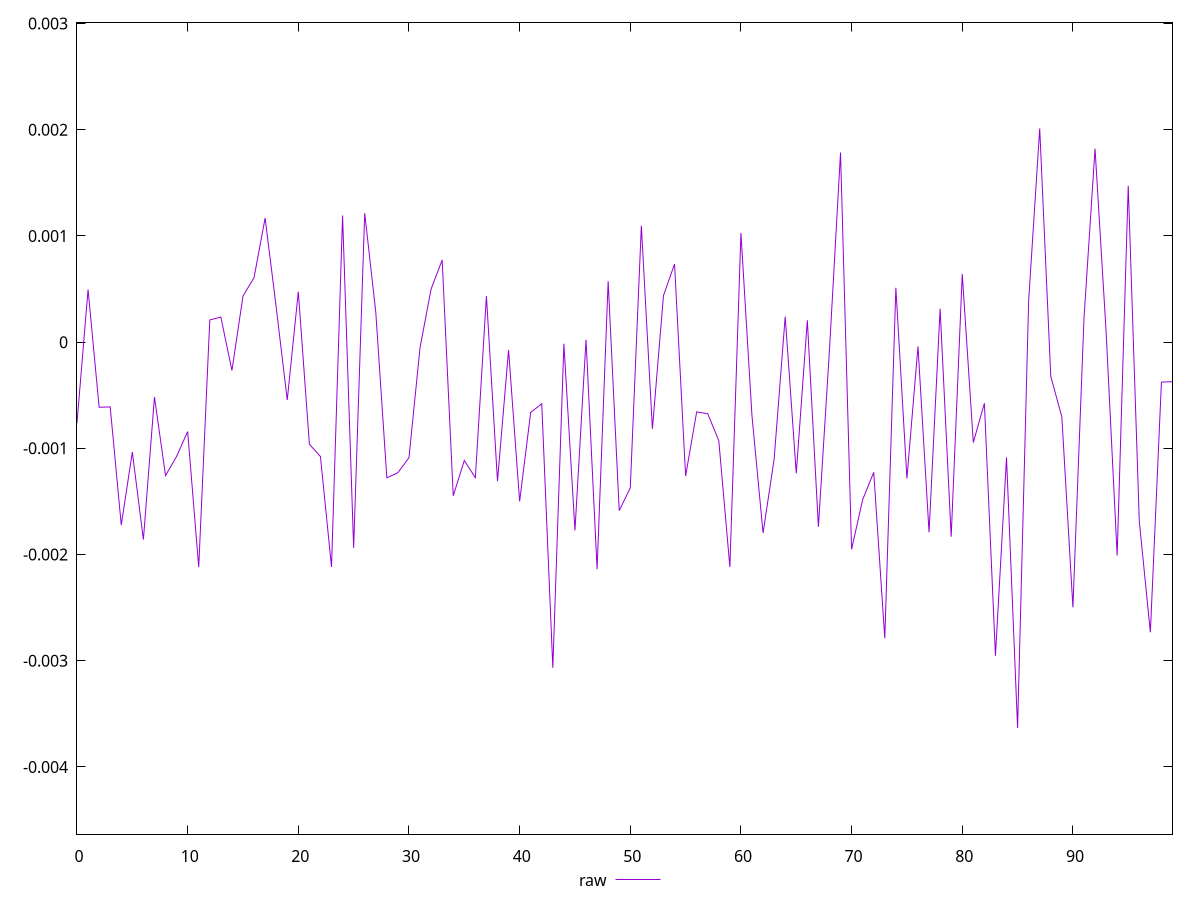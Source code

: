 reset

$raw <<EOF
0 -0.0007593060669412321
1 0.0004957874054264754
2 -0.000612997764360857
3 -0.0006099302892070397
4 -0.0017224111821969679
5 -0.0010349344773311487
6 -0.0018592029556641777
7 -0.0005168053966193554
8 -0.001256669878303538
9 -0.001075998455730765
10 -0.0008423820925478059
11 -0.0021182205805900193
12 0.00020928890603628904
13 0.00023636657695102147
14 -0.0002670477968662188
15 0.00043414020319408554
16 0.0006078707221293939
17 0.001169002017617498
18 0.000330664476013664
19 -0.000545056624993343
20 0.0004754495887323234
21 -0.0009613092812126306
22 -0.0010771872484580036
23 -0.0021173337772262967
24 0.001192981183786906
25 -0.0019364988083619367
26 0.001214831954539094
27 0.0002836588542677314
28 -0.0012777982505903457
29 -0.0012291378800641855
30 -0.0010873162587100532
31 -0.000051790495538376335
32 0.0005004197577460201
33 0.0007736093552374195
34 -0.0014468169738415615
35 -0.0011143769993396174
36 -0.0012764350685188696
37 0.00043419391212665083
38 -0.0013089499063436488
39 -0.00007397311143610204
40 -0.0014996012122059426
41 -0.0006612895560484616
42 -0.0005803238577837245
43 -0.0030668074006976165
44 -0.000014810139404395351
45 -0.0017725846423972574
46 0.000021857658361045738
47 -0.002138563870177829
48 0.0005736790933693413
49 -0.0015865328032711047
50 -0.0013721407340810765
51 0.0010960434302504313
52 -0.0008162339533642071
53 0.00043889768588996293
54 0.0007351774023763824
55 -0.001260393422299117
56 -0.0006564428482400858
57 -0.0006739870175170503
58 -0.0009278986813980961
59 -0.0021172475274050255
60 0.0010275288765831004
61 -0.0006973834427560394
62 -0.001797473348807494
63 -0.0011011633783640097
64 0.0002400629104012253
65 -0.00123492382182808
66 0.00020578634623581116
67 -0.0017394647900711969
68 -0.00007519689220836012
69 0.0017856113744084629
70 -0.0019506796422635064
71 -0.0014832813273409162
72 -0.0012261838905869215
73 -0.00278861160107857
74 0.0005122406921929107
75 -0.001283602860721348
76 -0.000040198399832989116
77 -0.0017903880467778166
78 0.0003155074022682941
79 -0.001831783722298314
80 0.0006421065104563689
81 -0.0009449437583110543
82 -0.0005754223333081598
83 -0.0029532958686591983
84 -0.0010857588751352514
85 -0.00363309595275119
86 0.00038795817723600803
87 0.00201232202841019
88 -0.0003228718470462555
89 -0.0007030159494259369
90 -0.0024970768446498735
91 0.0002208335928312343
92 0.001822452640818003
93 0.00009903439990809275
94 -0.0020085830611134784
95 0.0014725002453031288
96 -0.0016889349099214307
97 -0.0027321743191454978
98 -0.00037630086918997226
99 -0.0003720391222346858
EOF

set key outside below
set xrange [0:99]
set yrange [-0.00463309595275119:0.00301232202841019]
set trange [-0.00463309595275119:0.00301232202841019]
set terminal svg size 640, 500 enhanced background rgb 'white'
set output "reports/report_00033_2021-03-01T14-23-16.841Z/meta/pScore-difference/samples/astro-inner/raw/values.svg"

plot $raw title "raw" with line

reset
